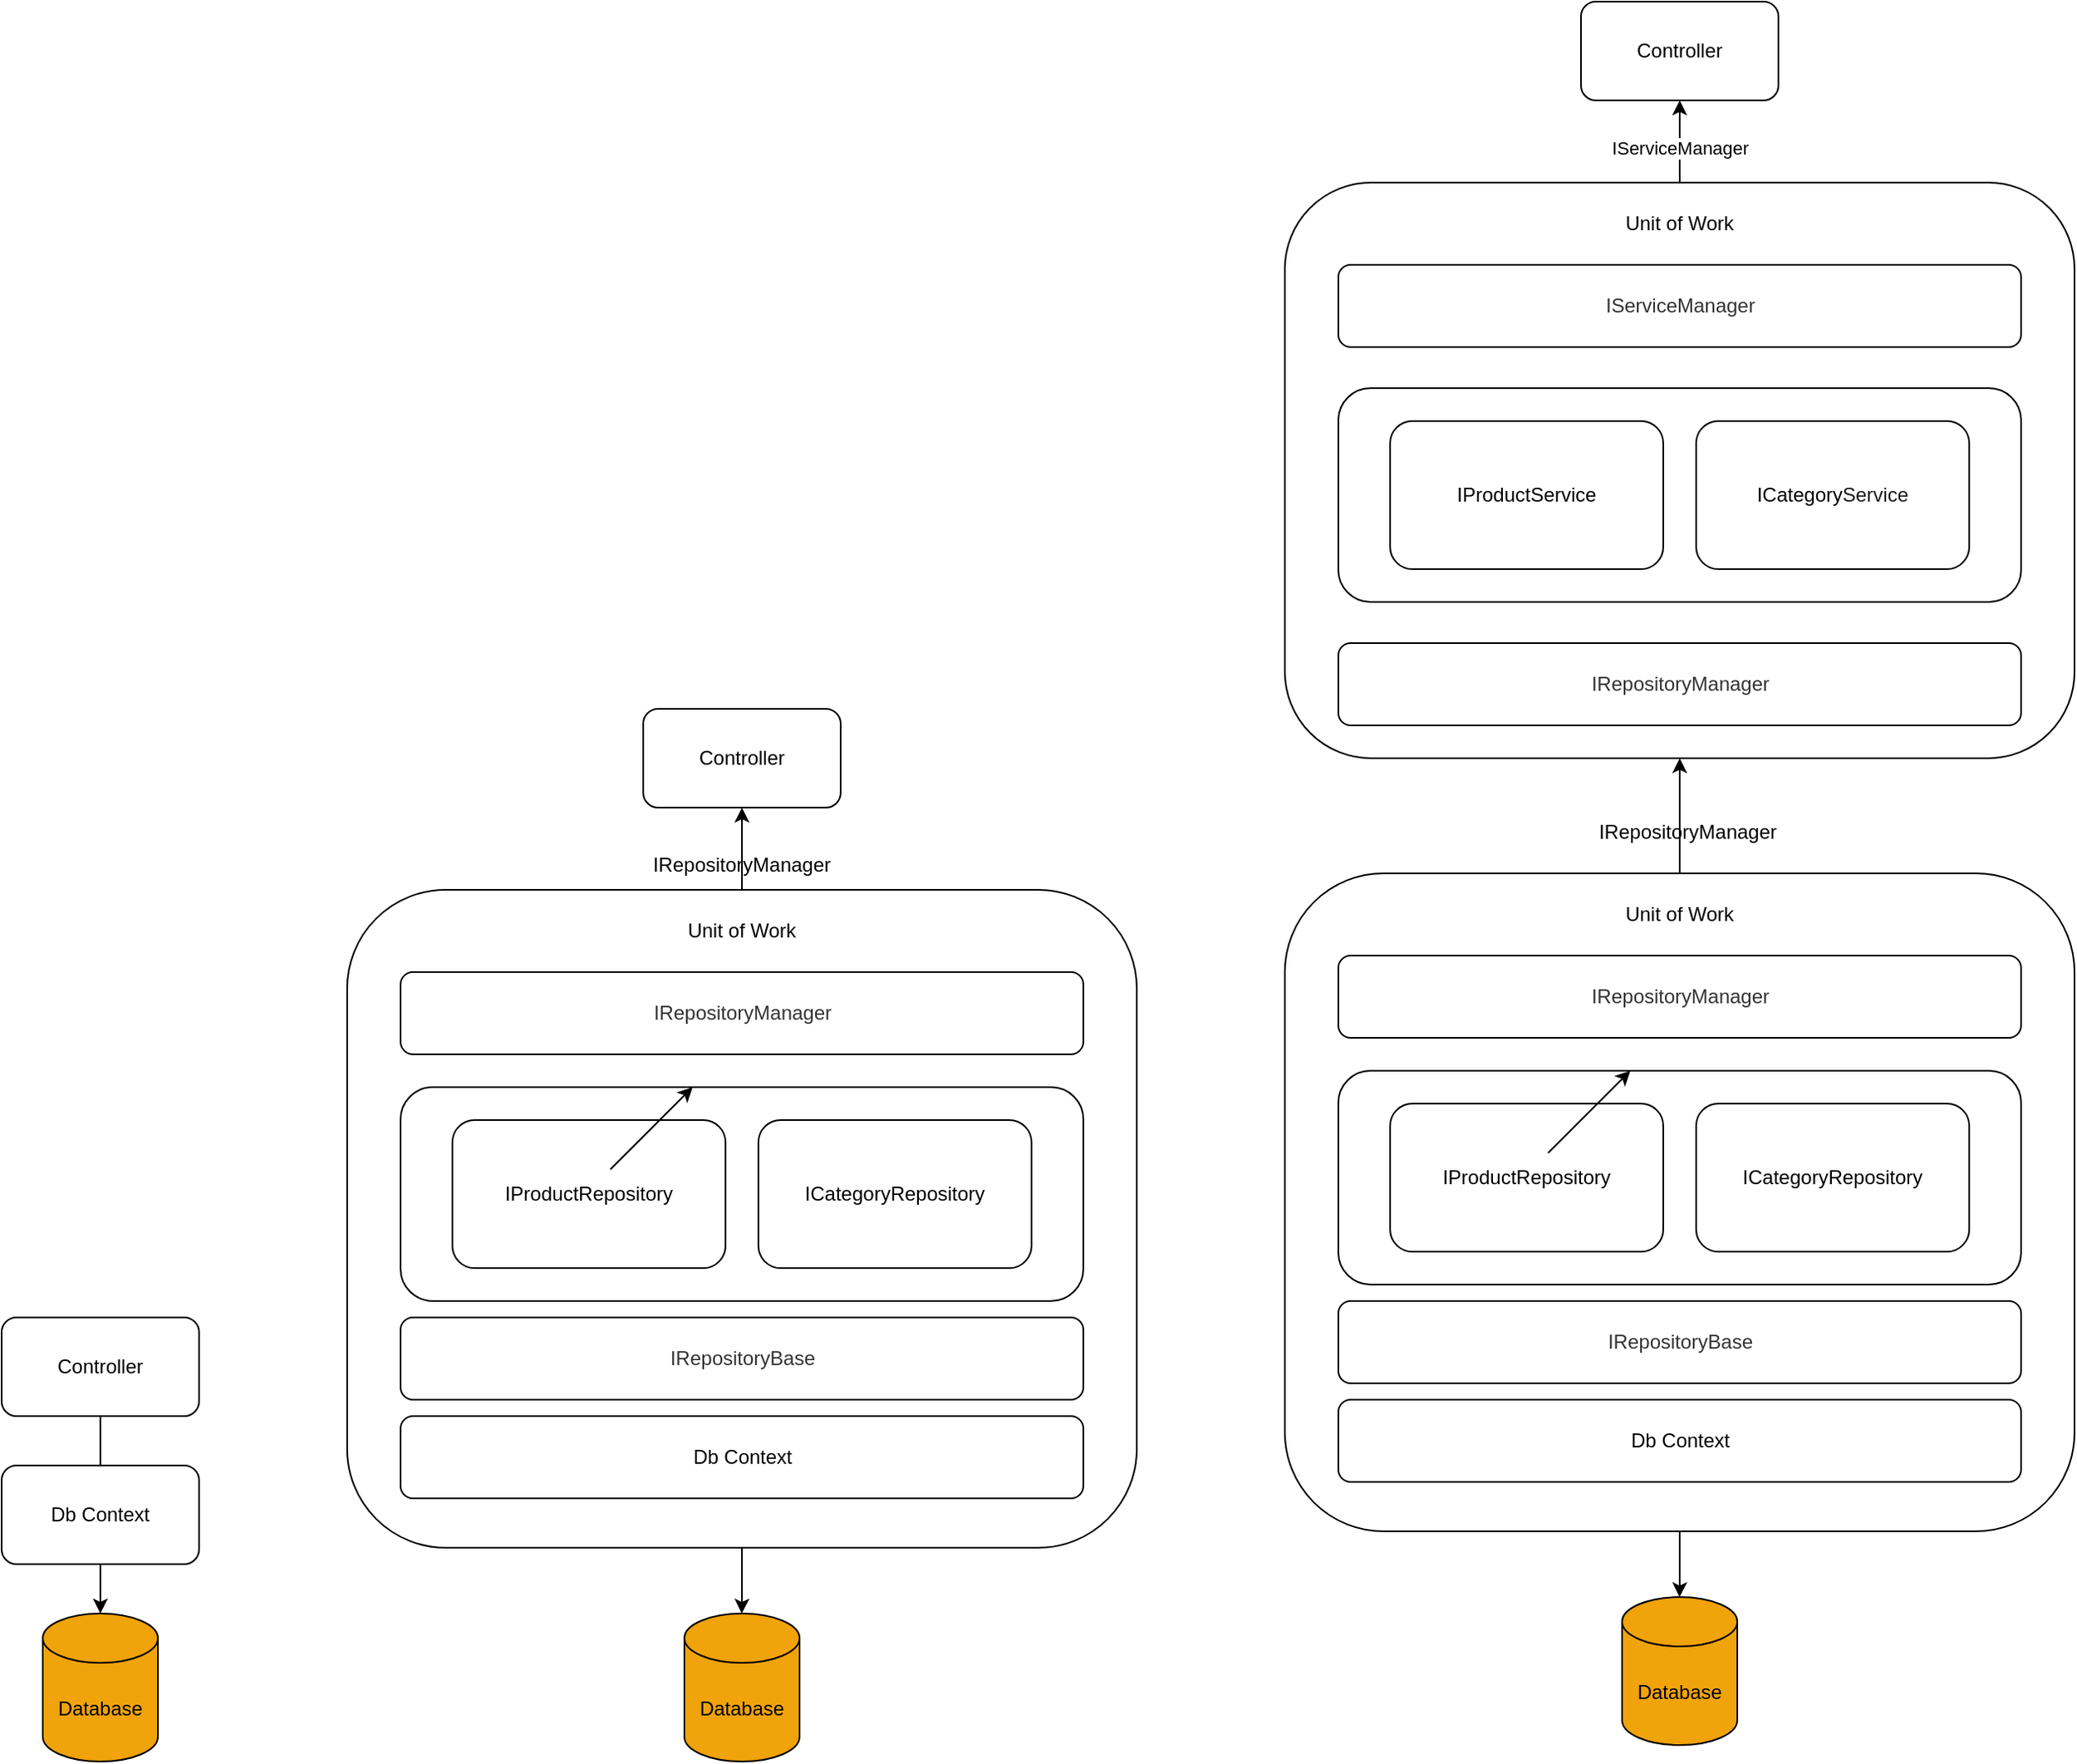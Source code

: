 <mxfile version="26.2.13">
  <diagram name="Page-1" id="YCxOBDs6kj4w0SSeXXs4">
    <mxGraphModel dx="1160" dy="-907" grid="1" gridSize="10" guides="1" tooltips="1" connect="1" arrows="1" fold="1" page="1" pageScale="1" pageWidth="1500" pageHeight="1500" background="none" math="0" shadow="0">
      <root>
        <mxCell id="0" />
        <mxCell id="1" parent="0" />
        <mxCell id="DPto1F_2CyTwk3cqDyjC-1" value="&lt;font style=&quot;color: light-dark(rgb(0, 0, 0), rgb(51, 51, 51));&quot;&gt;Controller&lt;/font&gt;" style="rounded=1;whiteSpace=wrap;html=1;fillColor=light-dark(#FFFFFF,#FFFFFF);strokeColor=light-dark(#000000,#333333);" vertex="1" parent="1">
          <mxGeometry x="140" y="2480" width="120" height="60" as="geometry" />
        </mxCell>
        <mxCell id="DPto1F_2CyTwk3cqDyjC-2" value="Database" style="shape=cylinder3;whiteSpace=wrap;html=1;boundedLbl=1;backgroundOutline=1;size=15;fillColor=light-dark(#F0A30A,#E87E00);strokeColor=light-dark(#000000,#333333);fontColor=#000000;" vertex="1" parent="1">
          <mxGeometry x="165" y="2660" width="70" height="90" as="geometry" />
        </mxCell>
        <mxCell id="DPto1F_2CyTwk3cqDyjC-3" value="&lt;font style=&quot;color: light-dark(rgb(0, 0, 0), rgb(51, 51, 51));&quot;&gt;Db&amp;nbsp;&lt;span style=&quot;background-color: transparent;&quot;&gt;Context&lt;/span&gt;&lt;/font&gt;" style="rounded=1;whiteSpace=wrap;html=1;fillColor=light-dark(#FFFFFF,#FFFFFF);strokeColor=light-dark(#000000,#333333);" vertex="1" parent="1">
          <mxGeometry x="140" y="2570" width="120" height="60" as="geometry" />
        </mxCell>
        <mxCell id="DPto1F_2CyTwk3cqDyjC-4" value="" style="endArrow=classic;html=1;rounded=0;entryX=0.5;entryY=0;entryDx=0;entryDy=0;entryPerimeter=0;strokeColor=light-dark(#000000,#000000);" edge="1" parent="1" target="DPto1F_2CyTwk3cqDyjC-2">
          <mxGeometry width="50" height="50" relative="1" as="geometry">
            <mxPoint x="200" y="2630" as="sourcePoint" />
            <mxPoint x="130" y="2740" as="targetPoint" />
          </mxGeometry>
        </mxCell>
        <mxCell id="DPto1F_2CyTwk3cqDyjC-5" value="" style="endArrow=none;html=1;rounded=0;entryX=0.5;entryY=1;entryDx=0;entryDy=0;exitX=0.5;exitY=0;exitDx=0;exitDy=0;strokeColor=light-dark(#000000,#000000);" edge="1" parent="1" source="DPto1F_2CyTwk3cqDyjC-3" target="DPto1F_2CyTwk3cqDyjC-1">
          <mxGeometry width="50" height="50" relative="1" as="geometry">
            <mxPoint x="540" y="2480" as="sourcePoint" />
            <mxPoint x="590" y="2430" as="targetPoint" />
          </mxGeometry>
        </mxCell>
        <mxCell id="DPto1F_2CyTwk3cqDyjC-6" value="Database" style="shape=cylinder3;whiteSpace=wrap;html=1;boundedLbl=1;backgroundOutline=1;size=15;fillColor=light-dark(#F0A30A,#E87E00);strokeColor=light-dark(#000000,#333333);fontColor=#000000;" vertex="1" parent="1">
          <mxGeometry x="555" y="2660" width="70" height="90" as="geometry" />
        </mxCell>
        <mxCell id="DPto1F_2CyTwk3cqDyjC-22" style="edgeStyle=orthogonalEdgeStyle;rounded=0;orthogonalLoop=1;jettySize=auto;html=1;entryX=0.5;entryY=1;entryDx=0;entryDy=0;strokeColor=light-dark(#000000,#000000);" edge="1" parent="1" source="DPto1F_2CyTwk3cqDyjC-7" target="DPto1F_2CyTwk3cqDyjC-19">
          <mxGeometry relative="1" as="geometry" />
        </mxCell>
        <mxCell id="DPto1F_2CyTwk3cqDyjC-7" value="" style="rounded=1;whiteSpace=wrap;html=1;strokeColor=light-dark(#000000,#4D4D4D);fillColor=light-dark(#FFFFFF,#B3B3B3);" vertex="1" parent="1">
          <mxGeometry x="350" y="2220" width="480" height="400" as="geometry" />
        </mxCell>
        <mxCell id="DPto1F_2CyTwk3cqDyjC-8" value="&lt;font style=&quot;color: light-dark(rgb(0, 0, 0), rgb(0, 0, 0));&quot;&gt;Db&amp;nbsp;&lt;span style=&quot;background-color: transparent;&quot;&gt;Context&lt;/span&gt;&lt;/font&gt;" style="rounded=1;whiteSpace=wrap;html=1;fillColor=light-dark(#FFFFFF,#FFFFFF);strokeColor=light-dark(#000000,#333333);" vertex="1" parent="1">
          <mxGeometry x="382.5" y="2540" width="415" height="50" as="geometry" />
        </mxCell>
        <mxCell id="DPto1F_2CyTwk3cqDyjC-9" value="&lt;font style=&quot;color: light-dark(rgb(51, 51, 51), rgb(0, 0, 0));&quot;&gt;IRepositoryBase&lt;/font&gt;" style="rounded=1;whiteSpace=wrap;html=1;fillColor=light-dark(#FFFFFF,#FFFFFF);strokeColor=light-dark(#000000,#333333);" vertex="1" parent="1">
          <mxGeometry x="382.5" y="2480" width="415" height="50" as="geometry" />
        </mxCell>
        <mxCell id="DPto1F_2CyTwk3cqDyjC-10" value="" style="rounded=1;whiteSpace=wrap;html=1;fillColor=light-dark(#FFFFFF,#FFFFFF);strokeColor=light-dark(#000000,#333333);" vertex="1" parent="1">
          <mxGeometry x="382.5" y="2340" width="415" height="130" as="geometry" />
        </mxCell>
        <mxCell id="DPto1F_2CyTwk3cqDyjC-12" value="&lt;font style=&quot;color: light-dark(rgb(0, 0, 0), rgb(26, 26, 26));&quot;&gt;IProductRepository&lt;/font&gt;" style="rounded=1;whiteSpace=wrap;html=1;strokeColor=light-dark(#000000,#00CC00);align=center;verticalAlign=middle;fontFamily=Helvetica;fontSize=12;fontColor=default;fillColor=light-dark(#FFFFFF,#99FF99);" vertex="1" parent="1">
          <mxGeometry x="414" y="2360" width="166" height="90" as="geometry" />
        </mxCell>
        <mxCell id="DPto1F_2CyTwk3cqDyjC-13" value="&lt;font style=&quot;color: light-dark(rgb(0, 0, 0), rgb(26, 26, 26));&quot;&gt;ICategoryRepository&lt;/font&gt;" style="rounded=1;whiteSpace=wrap;html=1;strokeColor=light-dark(#000000,#00CC00);fillColor=light-dark(#FFFFFF,#99FF99);" vertex="1" parent="1">
          <mxGeometry x="600" y="2360" width="166" height="90" as="geometry" />
        </mxCell>
        <mxCell id="DPto1F_2CyTwk3cqDyjC-14" value="&lt;font style=&quot;color: light-dark(rgb(51, 51, 51), rgb(0, 0, 0));&quot;&gt;IRepositoryManager&lt;/font&gt;" style="rounded=1;whiteSpace=wrap;html=1;fillColor=light-dark(#FFFFFF,#FF8FFC);strokeColor=light-dark(#000000,#333333);" vertex="1" parent="1">
          <mxGeometry x="382.5" y="2270" width="415" height="50" as="geometry" />
        </mxCell>
        <mxCell id="DPto1F_2CyTwk3cqDyjC-15" value="&lt;font style=&quot;color: light-dark(rgb(0, 0, 0), rgb(0, 0, 0));&quot;&gt;Unit of Work&lt;/font&gt;" style="text;html=1;align=center;verticalAlign=middle;whiteSpace=wrap;rounded=0;" vertex="1" parent="1">
          <mxGeometry x="555" y="2230" width="70" height="30" as="geometry" />
        </mxCell>
        <mxCell id="DPto1F_2CyTwk3cqDyjC-16" value="" style="endArrow=classic;html=1;rounded=0;" edge="1" parent="1">
          <mxGeometry width="50" height="50" relative="1" as="geometry">
            <mxPoint x="510" y="2390" as="sourcePoint" />
            <mxPoint x="560" y="2340" as="targetPoint" />
          </mxGeometry>
        </mxCell>
        <mxCell id="DPto1F_2CyTwk3cqDyjC-18" style="edgeStyle=orthogonalEdgeStyle;rounded=0;orthogonalLoop=1;jettySize=auto;html=1;entryX=0.503;entryY=-0.027;entryDx=0;entryDy=0;entryPerimeter=0;exitX=0.5;exitY=1;exitDx=0;exitDy=0;strokeColor=light-dark(#000000,#000000);" edge="1" parent="1" source="DPto1F_2CyTwk3cqDyjC-7">
          <mxGeometry relative="1" as="geometry">
            <mxPoint x="589.879" y="2622.43" as="sourcePoint" />
            <mxPoint x="589.88" y="2660" as="targetPoint" />
            <Array as="points">
              <mxPoint x="590" y="2652" />
            </Array>
          </mxGeometry>
        </mxCell>
        <mxCell id="DPto1F_2CyTwk3cqDyjC-19" value="&lt;font style=&quot;color: light-dark(rgb(0, 0, 0), rgb(51, 51, 51));&quot;&gt;Controller&lt;/font&gt;" style="rounded=1;whiteSpace=wrap;html=1;fillColor=light-dark(#FFFFFF,#FFFFFF);strokeColor=light-dark(#000000,#333333);" vertex="1" parent="1">
          <mxGeometry x="530" y="2110" width="120" height="60" as="geometry" />
        </mxCell>
        <mxCell id="DPto1F_2CyTwk3cqDyjC-23" value="&lt;font style=&quot;color: light-dark(rgb(0, 0, 0), rgb(0, 0, 0));&quot;&gt;IRepositoryManager&lt;/font&gt;" style="text;html=1;align=center;verticalAlign=middle;whiteSpace=wrap;rounded=0;" vertex="1" parent="1">
          <mxGeometry x="560" y="2190" width="60" height="30" as="geometry" />
        </mxCell>
        <mxCell id="DPto1F_2CyTwk3cqDyjC-38" value="Database" style="shape=cylinder3;whiteSpace=wrap;html=1;boundedLbl=1;backgroundOutline=1;size=15;fillColor=light-dark(#F0A30A,#E87E00);strokeColor=light-dark(#000000,#333333);fontColor=#000000;" vertex="1" parent="1">
          <mxGeometry x="1125" y="2650" width="70" height="90" as="geometry" />
        </mxCell>
        <mxCell id="DPto1F_2CyTwk3cqDyjC-39" style="edgeStyle=orthogonalEdgeStyle;rounded=0;orthogonalLoop=1;jettySize=auto;html=1;entryX=0.5;entryY=1;entryDx=0;entryDy=0;strokeColor=light-dark(#000000,#000000);" edge="1" parent="1" source="DPto1F_2CyTwk3cqDyjC-40" target="DPto1F_2CyTwk3cqDyjC-68">
          <mxGeometry relative="1" as="geometry" />
        </mxCell>
        <mxCell id="DPto1F_2CyTwk3cqDyjC-40" value="" style="rounded=1;whiteSpace=wrap;html=1;strokeColor=light-dark(#000000,#4D4D4D);fillColor=light-dark(#FFFFFF,#B3B3B3);" vertex="1" parent="1">
          <mxGeometry x="920" y="2210" width="480" height="400" as="geometry" />
        </mxCell>
        <mxCell id="DPto1F_2CyTwk3cqDyjC-41" value="&lt;font style=&quot;color: light-dark(rgb(0, 0, 0), rgb(0, 0, 0));&quot;&gt;Db&amp;nbsp;&lt;span style=&quot;background-color: transparent;&quot;&gt;Context&lt;/span&gt;&lt;/font&gt;" style="rounded=1;whiteSpace=wrap;html=1;fillColor=light-dark(#FFFFFF,#FFFFFF);strokeColor=light-dark(#000000,#333333);" vertex="1" parent="1">
          <mxGeometry x="952.5" y="2530" width="415" height="50" as="geometry" />
        </mxCell>
        <mxCell id="DPto1F_2CyTwk3cqDyjC-42" value="&lt;font style=&quot;color: light-dark(rgb(51, 51, 51), rgb(0, 0, 0));&quot;&gt;IRepositoryBase&lt;/font&gt;" style="rounded=1;whiteSpace=wrap;html=1;fillColor=light-dark(#FFFFFF,#FFFFFF);strokeColor=light-dark(#000000,#333333);" vertex="1" parent="1">
          <mxGeometry x="952.5" y="2470" width="415" height="50" as="geometry" />
        </mxCell>
        <mxCell id="DPto1F_2CyTwk3cqDyjC-43" value="" style="rounded=1;whiteSpace=wrap;html=1;fillColor=light-dark(#FFFFFF,#FFFFFF);strokeColor=light-dark(#000000,#333333);" vertex="1" parent="1">
          <mxGeometry x="952.5" y="2330" width="415" height="130" as="geometry" />
        </mxCell>
        <mxCell id="DPto1F_2CyTwk3cqDyjC-44" value="&lt;font style=&quot;color: light-dark(rgb(0, 0, 0), rgb(26, 26, 26));&quot;&gt;IProductRepository&lt;/font&gt;" style="rounded=1;whiteSpace=wrap;html=1;strokeColor=light-dark(#000000,#00CC00);align=center;verticalAlign=middle;fontFamily=Helvetica;fontSize=12;fontColor=default;fillColor=light-dark(#FFFFFF,#99FF99);" vertex="1" parent="1">
          <mxGeometry x="984" y="2350" width="166" height="90" as="geometry" />
        </mxCell>
        <mxCell id="DPto1F_2CyTwk3cqDyjC-45" value="&lt;font style=&quot;color: light-dark(rgb(0, 0, 0), rgb(26, 26, 26));&quot;&gt;ICategoryRepository&lt;/font&gt;" style="rounded=1;whiteSpace=wrap;html=1;strokeColor=light-dark(#000000,#00CC00);fillColor=light-dark(#FFFFFF,#99FF99);" vertex="1" parent="1">
          <mxGeometry x="1170" y="2350" width="166" height="90" as="geometry" />
        </mxCell>
        <mxCell id="DPto1F_2CyTwk3cqDyjC-46" value="&lt;font style=&quot;color: light-dark(rgb(51, 51, 51), rgb(0, 0, 0));&quot;&gt;IRepositoryManager&lt;/font&gt;" style="rounded=1;whiteSpace=wrap;html=1;fillColor=light-dark(#FFFFFF,#FF8FFC);strokeColor=light-dark(#000000,#333333);" vertex="1" parent="1">
          <mxGeometry x="952.5" y="2260" width="415" height="50" as="geometry" />
        </mxCell>
        <mxCell id="DPto1F_2CyTwk3cqDyjC-47" value="&lt;font style=&quot;color: light-dark(rgb(0, 0, 0), rgb(0, 0, 0));&quot;&gt;Unit of Work&lt;/font&gt;" style="text;html=1;align=center;verticalAlign=middle;whiteSpace=wrap;rounded=0;" vertex="1" parent="1">
          <mxGeometry x="1125" y="2220" width="70" height="30" as="geometry" />
        </mxCell>
        <mxCell id="DPto1F_2CyTwk3cqDyjC-48" value="" style="endArrow=classic;html=1;rounded=0;" edge="1" parent="1">
          <mxGeometry width="50" height="50" relative="1" as="geometry">
            <mxPoint x="1080" y="2380" as="sourcePoint" />
            <mxPoint x="1130" y="2330" as="targetPoint" />
          </mxGeometry>
        </mxCell>
        <mxCell id="DPto1F_2CyTwk3cqDyjC-49" style="edgeStyle=orthogonalEdgeStyle;rounded=0;orthogonalLoop=1;jettySize=auto;html=1;entryX=0.503;entryY=-0.027;entryDx=0;entryDy=0;entryPerimeter=0;exitX=0.5;exitY=1;exitDx=0;exitDy=0;strokeColor=light-dark(#000000,#000000);" edge="1" parent="1" source="DPto1F_2CyTwk3cqDyjC-40">
          <mxGeometry relative="1" as="geometry">
            <mxPoint x="1159.879" y="2612.43" as="sourcePoint" />
            <mxPoint x="1159.88" y="2650" as="targetPoint" />
            <Array as="points">
              <mxPoint x="1160" y="2642" />
            </Array>
          </mxGeometry>
        </mxCell>
        <mxCell id="DPto1F_2CyTwk3cqDyjC-50" value="&lt;font style=&quot;color: light-dark(rgb(0, 0, 0), rgb(51, 51, 51));&quot;&gt;Controller&lt;/font&gt;" style="rounded=1;whiteSpace=wrap;html=1;fillColor=light-dark(#FFFFFF,#FFFFFF);strokeColor=light-dark(#000000,#333333);" vertex="1" parent="1">
          <mxGeometry x="1100" y="1680" width="120" height="60" as="geometry" />
        </mxCell>
        <mxCell id="DPto1F_2CyTwk3cqDyjC-51" value="&lt;font style=&quot;color: light-dark(rgb(0, 0, 0), rgb(0, 0, 0));&quot;&gt;IRepositoryManager&lt;/font&gt;" style="text;html=1;align=center;verticalAlign=middle;whiteSpace=wrap;rounded=0;" vertex="1" parent="1">
          <mxGeometry x="1135" y="2170" width="60" height="30" as="geometry" />
        </mxCell>
        <mxCell id="DPto1F_2CyTwk3cqDyjC-68" value="" style="rounded=1;whiteSpace=wrap;html=1;strokeColor=light-dark(#000000,#4D4D4D);fillColor=light-dark(#FFFFFF,#B3B3B3);" vertex="1" parent="1">
          <mxGeometry x="920" y="1790" width="480" height="350" as="geometry" />
        </mxCell>
        <mxCell id="DPto1F_2CyTwk3cqDyjC-70" value="&lt;font style=&quot;color: light-dark(rgb(51, 51, 51), rgb(0, 0, 0));&quot;&gt;IRepositoryManager&lt;/font&gt;" style="rounded=1;whiteSpace=wrap;html=1;fillColor=light-dark(#FFFFFF,#FFFFFF);strokeColor=light-dark(#000000,#333333);" vertex="1" parent="1">
          <mxGeometry x="952.5" y="2070" width="415" height="50" as="geometry" />
        </mxCell>
        <mxCell id="DPto1F_2CyTwk3cqDyjC-71" value="" style="rounded=1;whiteSpace=wrap;html=1;fillColor=light-dark(#FFFFFF,#FFFFFF);strokeColor=light-dark(#000000,#333333);" vertex="1" parent="1">
          <mxGeometry x="952.5" y="1915" width="415" height="130" as="geometry" />
        </mxCell>
        <mxCell id="DPto1F_2CyTwk3cqDyjC-72" value="&lt;font style=&quot;color: light-dark(rgb(0, 0, 0), rgb(26, 26, 26));&quot;&gt;IProductService&lt;/font&gt;" style="rounded=1;whiteSpace=wrap;html=1;strokeColor=light-dark(#000000,#00CC00);align=center;verticalAlign=middle;fontFamily=Helvetica;fontSize=12;fontColor=default;fillColor=light-dark(#FFFFFF,#99FF99);" vertex="1" parent="1">
          <mxGeometry x="984" y="1935" width="166" height="90" as="geometry" />
        </mxCell>
        <mxCell id="DPto1F_2CyTwk3cqDyjC-73" value="&lt;font style=&quot;color: light-dark(rgb(0, 0, 0), rgb(26, 26, 26));&quot;&gt;ICategory&lt;/font&gt;&lt;span&gt;&lt;font style=&quot;color: light-dark(rgb(26, 26, 26), rgb(0, 0, 0));&quot;&gt;Service&lt;/font&gt;&lt;/span&gt;" style="rounded=1;whiteSpace=wrap;html=1;strokeColor=light-dark(#000000,#00CC00);fillColor=light-dark(#FFFFFF,#99FF99);" vertex="1" parent="1">
          <mxGeometry x="1170" y="1935" width="166" height="90" as="geometry" />
        </mxCell>
        <mxCell id="DPto1F_2CyTwk3cqDyjC-74" value="&lt;font style=&quot;color: light-dark(rgb(51, 51, 51), rgb(0, 0, 0));&quot;&gt;IServiceManager&lt;/font&gt;" style="rounded=1;whiteSpace=wrap;html=1;fillColor=light-dark(#FFFFFF,#FF8FFC);strokeColor=light-dark(#000000,#333333);" vertex="1" parent="1">
          <mxGeometry x="952.5" y="1840" width="415" height="50" as="geometry" />
        </mxCell>
        <mxCell id="DPto1F_2CyTwk3cqDyjC-76" style="edgeStyle=orthogonalEdgeStyle;rounded=0;orthogonalLoop=1;jettySize=auto;html=1;entryX=0.5;entryY=1;entryDx=0;entryDy=0;strokeColor=light-dark(#000000,#000000);" edge="1" parent="1" source="DPto1F_2CyTwk3cqDyjC-68" target="DPto1F_2CyTwk3cqDyjC-50">
          <mxGeometry relative="1" as="geometry" />
        </mxCell>
        <mxCell id="DPto1F_2CyTwk3cqDyjC-78" value="&lt;font style=&quot;color: light-dark(rgb(0, 0, 0), rgb(0, 0, 0));&quot;&gt;IServiceManager&lt;/font&gt;" style="edgeLabel;html=1;align=center;verticalAlign=middle;resizable=0;points=[];" vertex="1" connectable="0" parent="DPto1F_2CyTwk3cqDyjC-76">
          <mxGeometry x="-0.135" relative="1" as="geometry">
            <mxPoint as="offset" />
          </mxGeometry>
        </mxCell>
        <mxCell id="DPto1F_2CyTwk3cqDyjC-77" value="&lt;font style=&quot;color: light-dark(rgb(0, 0, 0), rgb(0, 0, 0));&quot;&gt;Unit of Work&lt;/font&gt;" style="text;html=1;align=center;verticalAlign=middle;whiteSpace=wrap;rounded=0;" vertex="1" parent="1">
          <mxGeometry x="1125" y="1800" width="70" height="30" as="geometry" />
        </mxCell>
      </root>
    </mxGraphModel>
  </diagram>
</mxfile>
